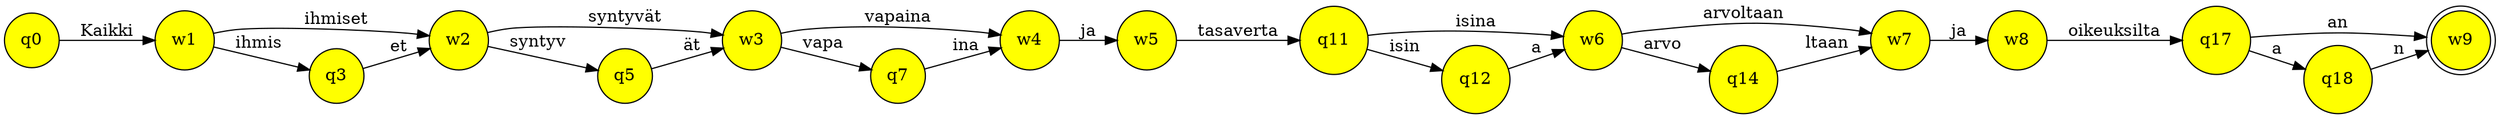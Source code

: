 digraph "lattice" {
rankdir=LR;
node [shape=circle,style=filled,fillcolor=yellow]
w1 w2 w3 w4 w5 w6 w7 w8 w9 [shape=doublecircle]
q0 -> w1 [label="Kaikki"] 
w1 -> q3 [label="ihmis"] 
w1 -> w2 [label="ihmiset"] 
q3 -> w2 [label="et"] 
w2 -> q5 [label="syntyv"] 
w2 -> w3 [label="syntyvät"] 
q5 -> w3 [label="ät" ] 
w3 -> q7 [label="vapa"] 
w3 -> w4 [label="vapaina"] 
q7 -> w4 [label="ina"]
w4 -> w5 [label="ja"] 
w5 -> q11 [label="tasaverta"] 
q11 -> q12 [label="isin"] 
q11 -> w6 [label="isina"] 
q12 -> w6 [label="a"] 
w6 -> q14 [label="arvo"] 
w6 -> w7 [label="arvoltaan"] 
q14 -> w7 [label="ltaan"] 
w7 -> w8 [label="ja"] 
w8 -> q17 [label="oikeuksilta"] 
q17 -> q18 [label="a"] 
q17 -> w9 [label="an"] 
q18 -> w9 [label="n"]
}
